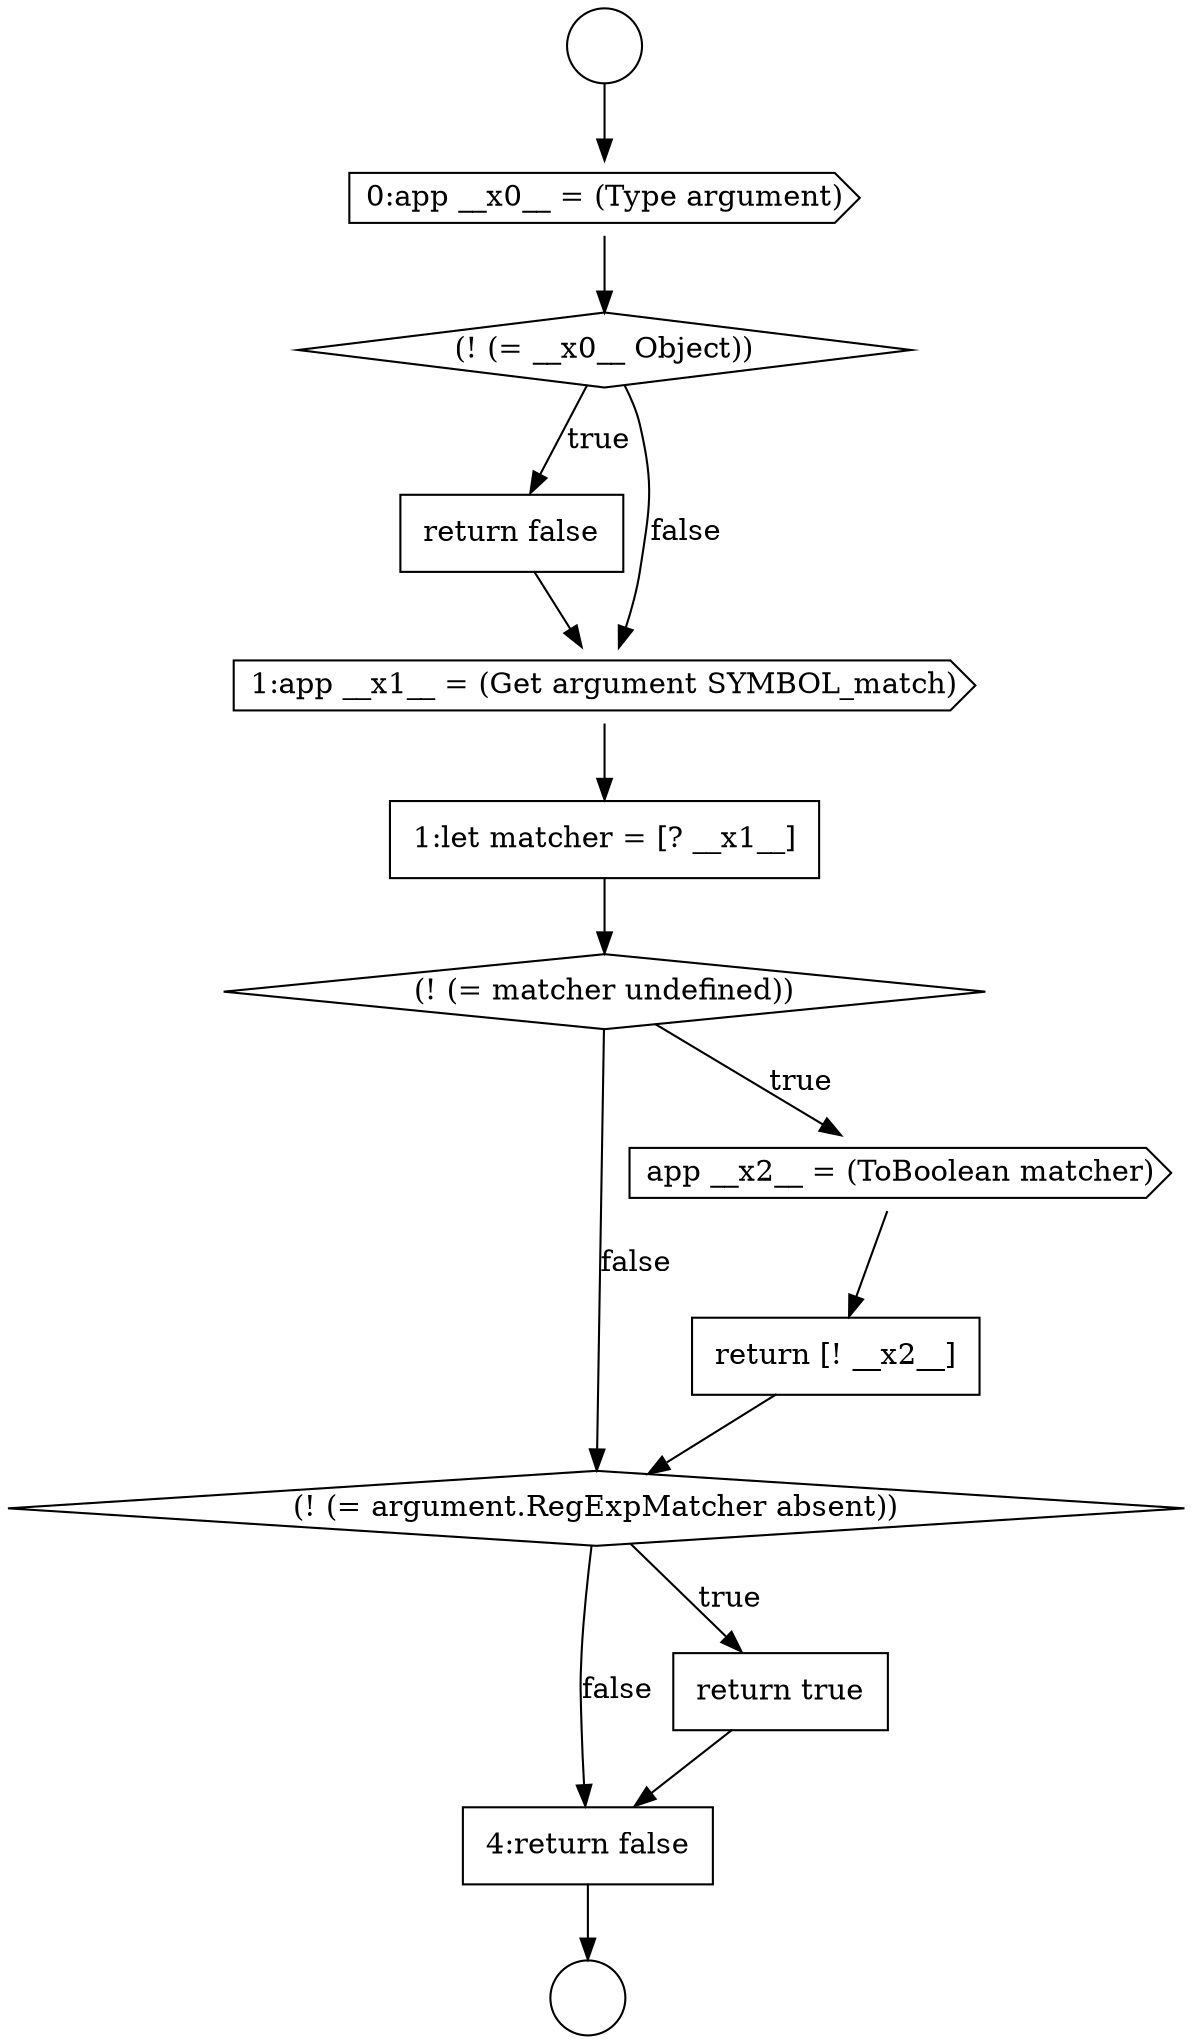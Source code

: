 digraph {
  node777 [shape=none, margin=0, label=<<font color="black">
    <table border="0" cellborder="1" cellspacing="0" cellpadding="10">
      <tr><td align="left">return false</td></tr>
    </table>
  </font>> color="black" fillcolor="white" style=filled]
  node782 [shape=none, margin=0, label=<<font color="black">
    <table border="0" cellborder="1" cellspacing="0" cellpadding="10">
      <tr><td align="left">return [! __x2__]</td></tr>
    </table>
  </font>> color="black" fillcolor="white" style=filled]
  node785 [shape=none, margin=0, label=<<font color="black">
    <table border="0" cellborder="1" cellspacing="0" cellpadding="10">
      <tr><td align="left">4:return false</td></tr>
    </table>
  </font>> color="black" fillcolor="white" style=filled]
  node774 [shape=circle label=" " color="black" fillcolor="white" style=filled]
  node778 [shape=cds, label=<<font color="black">1:app __x1__ = (Get argument SYMBOL_match)</font>> color="black" fillcolor="white" style=filled]
  node783 [shape=diamond, label=<<font color="black">(! (= argument.RegExpMatcher absent))</font>> color="black" fillcolor="white" style=filled]
  node779 [shape=none, margin=0, label=<<font color="black">
    <table border="0" cellborder="1" cellspacing="0" cellpadding="10">
      <tr><td align="left">1:let matcher = [? __x1__]</td></tr>
    </table>
  </font>> color="black" fillcolor="white" style=filled]
  node773 [shape=circle label=" " color="black" fillcolor="white" style=filled]
  node784 [shape=none, margin=0, label=<<font color="black">
    <table border="0" cellborder="1" cellspacing="0" cellpadding="10">
      <tr><td align="left">return true</td></tr>
    </table>
  </font>> color="black" fillcolor="white" style=filled]
  node780 [shape=diamond, label=<<font color="black">(! (= matcher undefined))</font>> color="black" fillcolor="white" style=filled]
  node776 [shape=diamond, label=<<font color="black">(! (= __x0__ Object))</font>> color="black" fillcolor="white" style=filled]
  node781 [shape=cds, label=<<font color="black">app __x2__ = (ToBoolean matcher)</font>> color="black" fillcolor="white" style=filled]
  node775 [shape=cds, label=<<font color="black">0:app __x0__ = (Type argument)</font>> color="black" fillcolor="white" style=filled]
  node777 -> node778 [ color="black"]
  node783 -> node784 [label=<<font color="black">true</font>> color="black"]
  node783 -> node785 [label=<<font color="black">false</font>> color="black"]
  node782 -> node783 [ color="black"]
  node778 -> node779 [ color="black"]
  node785 -> node774 [ color="black"]
  node775 -> node776 [ color="black"]
  node773 -> node775 [ color="black"]
  node779 -> node780 [ color="black"]
  node784 -> node785 [ color="black"]
  node776 -> node777 [label=<<font color="black">true</font>> color="black"]
  node776 -> node778 [label=<<font color="black">false</font>> color="black"]
  node781 -> node782 [ color="black"]
  node780 -> node781 [label=<<font color="black">true</font>> color="black"]
  node780 -> node783 [label=<<font color="black">false</font>> color="black"]
}
